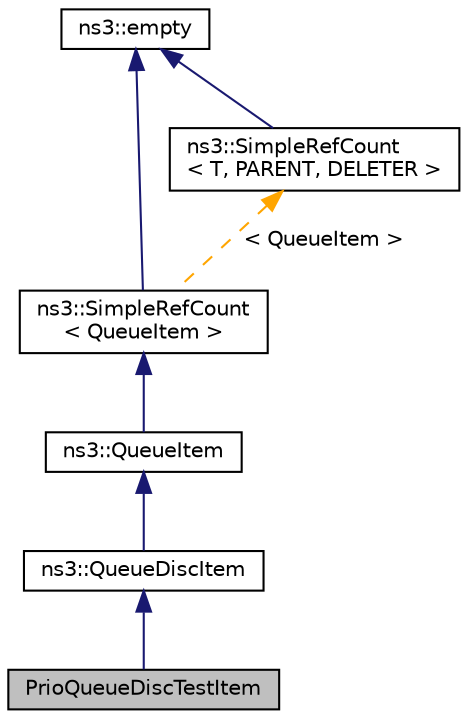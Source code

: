 digraph "PrioQueueDiscTestItem"
{
 // LATEX_PDF_SIZE
  edge [fontname="Helvetica",fontsize="10",labelfontname="Helvetica",labelfontsize="10"];
  node [fontname="Helvetica",fontsize="10",shape=record];
  Node1 [label="PrioQueueDiscTestItem",height=0.2,width=0.4,color="black", fillcolor="grey75", style="filled", fontcolor="black",tooltip="Prio Queue Disc Test Item."];
  Node2 -> Node1 [dir="back",color="midnightblue",fontsize="10",style="solid",fontname="Helvetica"];
  Node2 [label="ns3::QueueDiscItem",height=0.2,width=0.4,color="black", fillcolor="white", style="filled",URL="$classns3_1_1_queue_disc_item.html",tooltip="QueueDiscItem is the abstract base class for items that are stored in a queue disc."];
  Node3 -> Node2 [dir="back",color="midnightblue",fontsize="10",style="solid",fontname="Helvetica"];
  Node3 [label="ns3::QueueItem",height=0.2,width=0.4,color="black", fillcolor="white", style="filled",URL="$classns3_1_1_queue_item.html",tooltip="Base class to represent items of packet Queues."];
  Node4 -> Node3 [dir="back",color="midnightblue",fontsize="10",style="solid",fontname="Helvetica"];
  Node4 [label="ns3::SimpleRefCount\l\< QueueItem \>",height=0.2,width=0.4,color="black", fillcolor="white", style="filled",URL="$classns3_1_1_simple_ref_count.html",tooltip=" "];
  Node5 -> Node4 [dir="back",color="midnightblue",fontsize="10",style="solid",fontname="Helvetica"];
  Node5 [label="ns3::empty",height=0.2,width=0.4,color="black", fillcolor="white", style="filled",URL="$classns3_1_1empty.html",tooltip="make Callback use a separate empty type"];
  Node6 -> Node4 [dir="back",color="orange",fontsize="10",style="dashed",label=" \< QueueItem \>" ,fontname="Helvetica"];
  Node6 [label="ns3::SimpleRefCount\l\< T, PARENT, DELETER \>",height=0.2,width=0.4,color="black", fillcolor="white", style="filled",URL="$classns3_1_1_simple_ref_count.html",tooltip="A template-based reference counting class."];
  Node5 -> Node6 [dir="back",color="midnightblue",fontsize="10",style="solid",fontname="Helvetica"];
}
